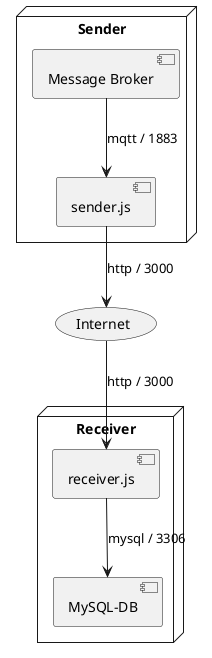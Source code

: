 @startuml

node "Sender" {
  [Message Broker] --> [sender.js] : mqtt / 1883
}

[sender.js] --> (Internet) : http / 3000


node "Receiver" {
  (Internet) --> [receiver.js] : http / 3000
  [receiver.js] --> [MySQL-DB]: mysql / 3306
}

@enduml